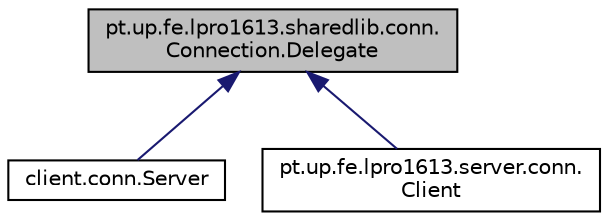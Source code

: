 digraph "pt.up.fe.lpro1613.sharedlib.conn.Connection.Delegate"
{
  edge [fontname="Helvetica",fontsize="10",labelfontname="Helvetica",labelfontsize="10"];
  node [fontname="Helvetica",fontsize="10",shape=record];
  Node0 [label="pt.up.fe.lpro1613.sharedlib.conn.\lConnection.Delegate",height=0.2,width=0.4,color="black", fillcolor="grey75", style="filled", fontcolor="black"];
  Node0 -> Node1 [dir="back",color="midnightblue",fontsize="10",style="solid",fontname="Helvetica"];
  Node1 [label="client.conn.Server",height=0.2,width=0.4,color="black", fillcolor="white", style="filled",URL="$classclient_1_1conn_1_1_server.html"];
  Node0 -> Node2 [dir="back",color="midnightblue",fontsize="10",style="solid",fontname="Helvetica"];
  Node2 [label="pt.up.fe.lpro1613.server.conn.\lClient",height=0.2,width=0.4,color="black", fillcolor="white", style="filled",URL="$classpt_1_1up_1_1fe_1_1lpro1613_1_1server_1_1conn_1_1_client.html"];
}
